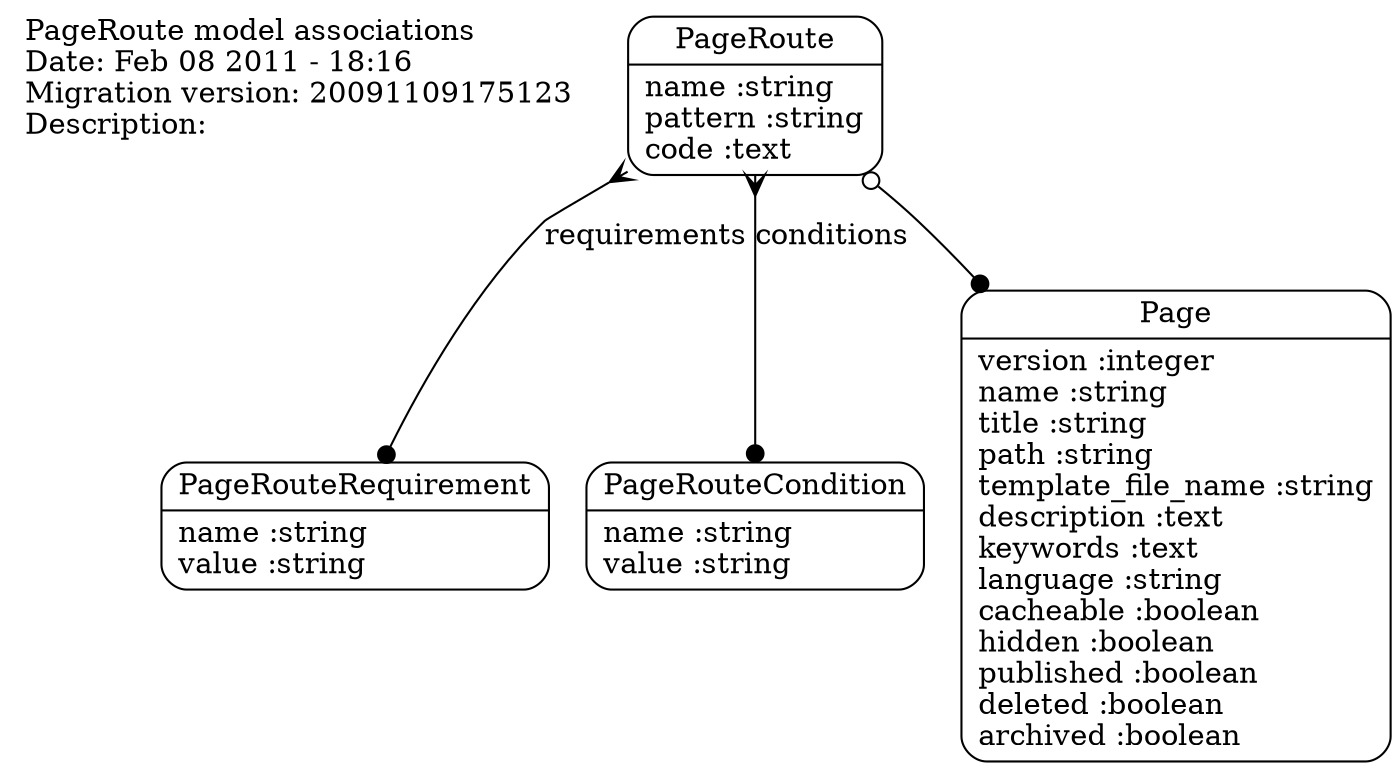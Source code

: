 digraph model_diagram {
	graph[overlap=false, splines=true]
	_diagram_info [shape="plaintext", label="PageRoute model associations \lDate: Feb 08 2011 - 18:16\lMigration version: 20091109175123\lDescription: \l\l", fontsize=14]
	"PageRoute" [label="{PageRoute | name :string\lpattern :string\lcode :text \l} ", shape="Mrecord"]
	"PageRouteRequirement" [label="{PageRouteRequirement | name :string\lvalue :string \l} ", shape="Mrecord"]
	"PageRouteCondition" [label="{PageRouteCondition | name :string\lvalue :string \l} ", shape="Mrecord"]
	"Page" [label="{Page | version :integer\lname :string\ltitle :string\lpath :string\ltemplate_file_name :string\ldescription :text\lkeywords :text\llanguage :string\lcacheable :boolean\lhidden :boolean\lpublished :boolean\ldeleted :boolean\larchived :boolean \l} ", shape="Mrecord"]

 "PageRoute" -> "PageRouteRequirement" [arrowtail="crow", dir="both", arrowhead="dot", label="requirements"]
  "PageRoute" -> "PageRouteCondition" [arrowtail="crow", dir="both", arrowhead="dot", label="conditions"]
  "PageRoute" -> "Page" [arrowtail="odot", dir="both", arrowhead="dot"]
 }
